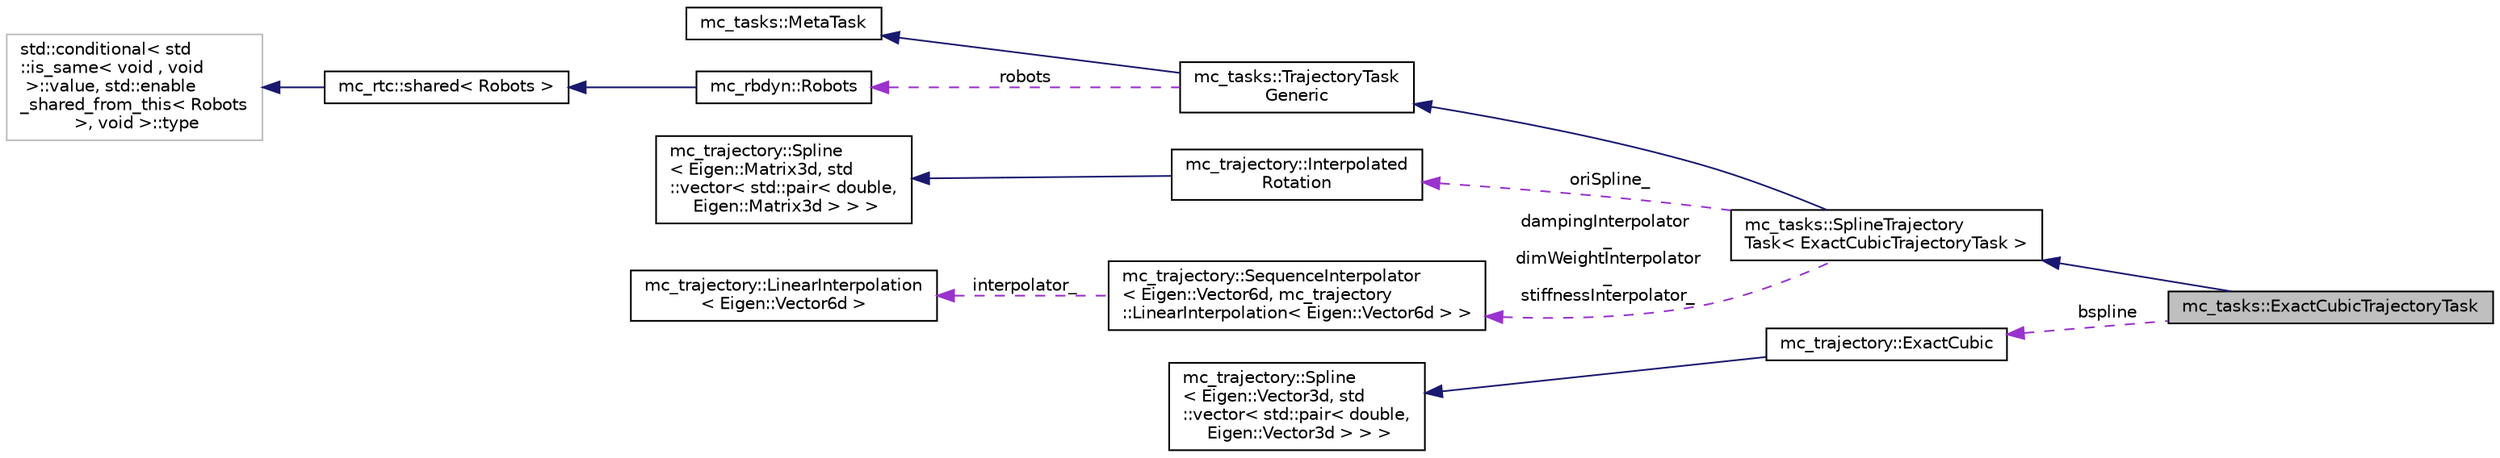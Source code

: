 digraph "mc_tasks::ExactCubicTrajectoryTask"
{
 // INTERACTIVE_SVG=YES
  edge [fontname="Helvetica",fontsize="10",labelfontname="Helvetica",labelfontsize="10"];
  node [fontname="Helvetica",fontsize="10",shape=record];
  rankdir="LR";
  Node4 [label="mc_tasks::ExactCubicTrajectoryTask",height=0.2,width=0.4,color="black", fillcolor="grey75", style="filled", fontcolor="black"];
  Node5 -> Node4 [dir="back",color="midnightblue",fontsize="10",style="solid",fontname="Helvetica"];
  Node5 [label="mc_tasks::SplineTrajectory\lTask\< ExactCubicTrajectoryTask \>",height=0.2,width=0.4,color="black", fillcolor="white", style="filled",URL="$structmc__tasks_1_1SplineTrajectoryTask.html"];
  Node6 -> Node5 [dir="back",color="midnightblue",fontsize="10",style="solid",fontname="Helvetica"];
  Node6 [label="mc_tasks::TrajectoryTask\lGeneric",height=0.2,width=0.4,color="black", fillcolor="white", style="filled",URL="$structmc__tasks_1_1TrajectoryTaskGeneric.html",tooltip="Generic wrapper for a trajectory dynamic over an error function. "];
  Node7 -> Node6 [dir="back",color="midnightblue",fontsize="10",style="solid",fontname="Helvetica"];
  Node7 [label="mc_tasks::MetaTask",height=0.2,width=0.4,color="black", fillcolor="white", style="filled",URL="$structmc__tasks_1_1MetaTask.html",tooltip="Represents a generic task. "];
  Node8 -> Node6 [dir="back",color="darkorchid3",fontsize="10",style="dashed",label=" robots" ,fontname="Helvetica"];
  Node8 [label="mc_rbdyn::Robots",height=0.2,width=0.4,color="black", fillcolor="white", style="filled",URL="$structmc__rbdyn_1_1Robots.html"];
  Node9 -> Node8 [dir="back",color="midnightblue",fontsize="10",style="solid",fontname="Helvetica"];
  Node9 [label="mc_rtc::shared\< Robots \>",height=0.2,width=0.4,color="black", fillcolor="white", style="filled",URL="$structmc__rtc_1_1shared.html"];
  Node10 -> Node9 [dir="back",color="midnightblue",fontsize="10",style="solid",fontname="Helvetica"];
  Node10 [label="std::conditional\< std\l::is_same\< void , void\l \>::value, std::enable\l_shared_from_this\< Robots\l  \>, void  \>::type",height=0.2,width=0.4,color="grey75", fillcolor="white", style="filled"];
  Node11 -> Node5 [dir="back",color="darkorchid3",fontsize="10",style="dashed",label=" oriSpline_" ,fontname="Helvetica"];
  Node11 [label="mc_trajectory::Interpolated\lRotation",height=0.2,width=0.4,color="black", fillcolor="white", style="filled",URL="$structmc__trajectory_1_1InterpolatedRotation.html",tooltip="Describes a trajectory with smoothly interpolate rotation between waypoints. "];
  Node12 -> Node11 [dir="back",color="midnightblue",fontsize="10",style="solid",fontname="Helvetica"];
  Node12 [label="mc_trajectory::Spline\l\< Eigen::Matrix3d, std\l::vector\< std::pair\< double,\l Eigen::Matrix3d \> \> \>",height=0.2,width=0.4,color="black", fillcolor="white", style="filled",URL="$structmc__trajectory_1_1Spline.html"];
  Node13 -> Node5 [dir="back",color="darkorchid3",fontsize="10",style="dashed",label=" dampingInterpolator\l_\ndimWeightInterpolator\l_\nstiffnessInterpolator_" ,fontname="Helvetica"];
  Node13 [label="mc_trajectory::SequenceInterpolator\l\< Eigen::Vector6d, mc_trajectory\l::LinearInterpolation\< Eigen::Vector6d \> \>",height=0.2,width=0.4,color="black", fillcolor="white", style="filled",URL="$structmc__trajectory_1_1SequenceInterpolator.html"];
  Node14 -> Node13 [dir="back",color="darkorchid3",fontsize="10",style="dashed",label=" interpolator_" ,fontname="Helvetica"];
  Node14 [label="mc_trajectory::LinearInterpolation\l\< Eigen::Vector6d \>",height=0.2,width=0.4,color="black", fillcolor="white", style="filled",URL="$structmc__trajectory_1_1LinearInterpolation.html"];
  Node15 -> Node4 [dir="back",color="darkorchid3",fontsize="10",style="dashed",label=" bspline" ,fontname="Helvetica"];
  Node15 [label="mc_trajectory::ExactCubic",height=0.2,width=0.4,color="black", fillcolor="white", style="filled",URL="$structmc__trajectory_1_1ExactCubic.html",tooltip="Represents an Exact Cubic spline : a curve that passes exactly through waypoints in position..."];
  Node16 -> Node15 [dir="back",color="midnightblue",fontsize="10",style="solid",fontname="Helvetica"];
  Node16 [label="mc_trajectory::Spline\l\< Eigen::Vector3d, std\l::vector\< std::pair\< double,\l Eigen::Vector3d \> \> \>",height=0.2,width=0.4,color="black", fillcolor="white", style="filled",URL="$structmc__trajectory_1_1Spline.html"];
}

